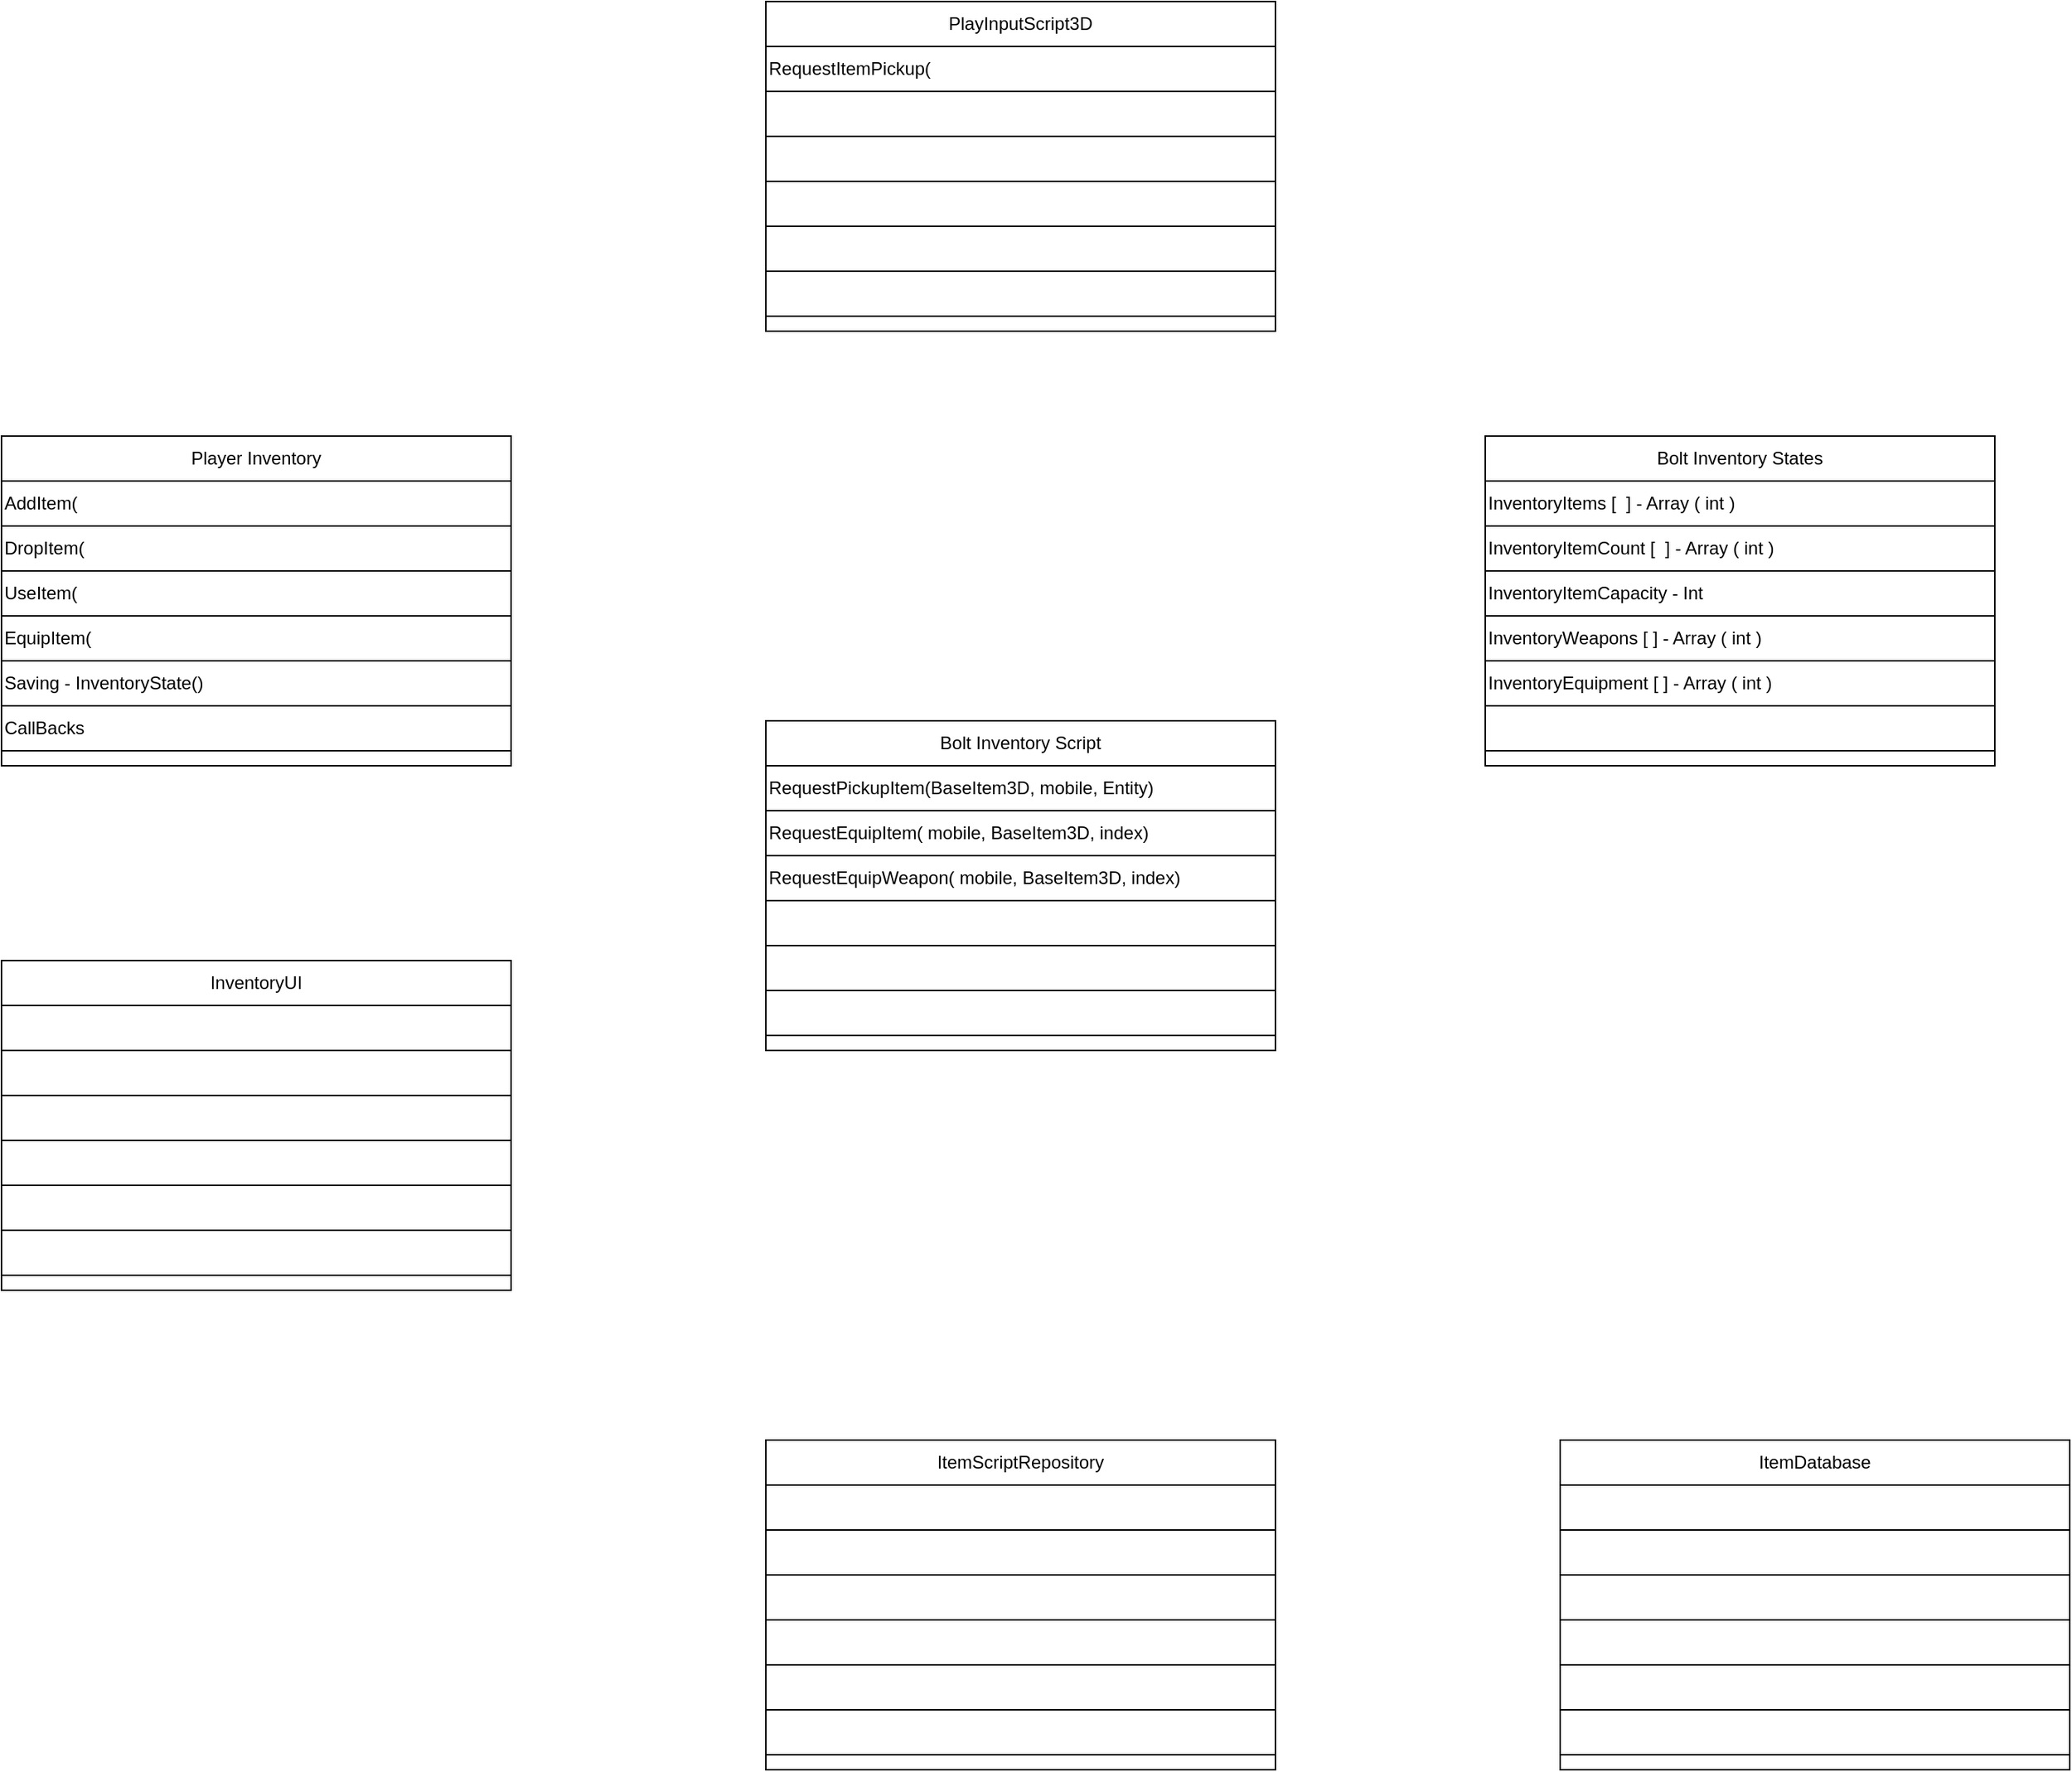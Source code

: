 <mxfile version="13.3.9" type="github">
  <diagram id="n1csDCfi8EnM-YTXpeLg" name="Page-1">
    <mxGraphModel dx="1480" dy="2028" grid="1" gridSize="10" guides="1" tooltips="1" connect="1" arrows="1" fold="1" page="1" pageScale="1" pageWidth="850" pageHeight="1100" math="0" shadow="0">
      <root>
        <mxCell id="0" />
        <mxCell id="1" parent="0" />
        <mxCell id="T52fhXwFiEbYfdr09F9V-1" value="" style="rounded=0;whiteSpace=wrap;html=1;" vertex="1" parent="1">
          <mxGeometry x="1040" y="50" width="340" height="220" as="geometry" />
        </mxCell>
        <mxCell id="T52fhXwFiEbYfdr09F9V-2" value="Bolt Inventory States" style="rounded=0;whiteSpace=wrap;html=1;" vertex="1" parent="1">
          <mxGeometry x="1040" y="50" width="340" height="30" as="geometry" />
        </mxCell>
        <mxCell id="T52fhXwFiEbYfdr09F9V-3" value="InventoryItems [&amp;nbsp; ] - Array ( int )" style="rounded=0;whiteSpace=wrap;html=1;align=left;" vertex="1" parent="1">
          <mxGeometry x="1040" y="80" width="340" height="30" as="geometry" />
        </mxCell>
        <mxCell id="T52fhXwFiEbYfdr09F9V-4" value="InventoryItemCount [&amp;nbsp; ] - Array ( int )" style="rounded=0;whiteSpace=wrap;html=1;align=left;" vertex="1" parent="1">
          <mxGeometry x="1040" y="110" width="340" height="30" as="geometry" />
        </mxCell>
        <mxCell id="T52fhXwFiEbYfdr09F9V-5" value="InventoryItemCapacity - Int" style="rounded=0;whiteSpace=wrap;html=1;align=left;" vertex="1" parent="1">
          <mxGeometry x="1040" y="140" width="340" height="30" as="geometry" />
        </mxCell>
        <mxCell id="T52fhXwFiEbYfdr09F9V-6" value="InventoryWeapons [ ] - Array ( int )" style="rounded=0;whiteSpace=wrap;html=1;align=left;" vertex="1" parent="1">
          <mxGeometry x="1040" y="170" width="340" height="30" as="geometry" />
        </mxCell>
        <mxCell id="T52fhXwFiEbYfdr09F9V-7" value="InventoryEquipment [ ] - Array ( int )" style="rounded=0;whiteSpace=wrap;html=1;align=left;" vertex="1" parent="1">
          <mxGeometry x="1040" y="200" width="340" height="30" as="geometry" />
        </mxCell>
        <mxCell id="T52fhXwFiEbYfdr09F9V-8" value="" style="rounded=0;whiteSpace=wrap;html=1;align=left;" vertex="1" parent="1">
          <mxGeometry x="1040" y="230" width="340" height="30" as="geometry" />
        </mxCell>
        <mxCell id="T52fhXwFiEbYfdr09F9V-9" value="" style="rounded=0;whiteSpace=wrap;html=1;" vertex="1" parent="1">
          <mxGeometry x="50" y="50" width="340" height="220" as="geometry" />
        </mxCell>
        <mxCell id="T52fhXwFiEbYfdr09F9V-10" value="Player Inventory" style="rounded=0;whiteSpace=wrap;html=1;" vertex="1" parent="1">
          <mxGeometry x="50" y="50" width="340" height="30" as="geometry" />
        </mxCell>
        <mxCell id="T52fhXwFiEbYfdr09F9V-11" value="AddItem(" style="rounded=0;whiteSpace=wrap;html=1;align=left;verticalAlign=middle;" vertex="1" parent="1">
          <mxGeometry x="50" y="80" width="340" height="30" as="geometry" />
        </mxCell>
        <mxCell id="T52fhXwFiEbYfdr09F9V-12" value="DropItem(" style="rounded=0;whiteSpace=wrap;html=1;align=left;verticalAlign=middle;" vertex="1" parent="1">
          <mxGeometry x="50" y="110" width="340" height="30" as="geometry" />
        </mxCell>
        <mxCell id="T52fhXwFiEbYfdr09F9V-13" value="UseItem(" style="rounded=0;whiteSpace=wrap;html=1;align=left;verticalAlign=middle;" vertex="1" parent="1">
          <mxGeometry x="50" y="140" width="340" height="30" as="geometry" />
        </mxCell>
        <mxCell id="T52fhXwFiEbYfdr09F9V-14" value="EquipItem(" style="rounded=0;whiteSpace=wrap;html=1;align=left;verticalAlign=middle;" vertex="1" parent="1">
          <mxGeometry x="50" y="170" width="340" height="30" as="geometry" />
        </mxCell>
        <mxCell id="T52fhXwFiEbYfdr09F9V-15" value="Saving - InventoryState()" style="rounded=0;whiteSpace=wrap;html=1;align=left;verticalAlign=middle;" vertex="1" parent="1">
          <mxGeometry x="50" y="200" width="340" height="30" as="geometry" />
        </mxCell>
        <mxCell id="T52fhXwFiEbYfdr09F9V-16" value="CallBacks" style="rounded=0;whiteSpace=wrap;html=1;align=left;verticalAlign=middle;" vertex="1" parent="1">
          <mxGeometry x="50" y="230" width="340" height="30" as="geometry" />
        </mxCell>
        <mxCell id="T52fhXwFiEbYfdr09F9V-17" value="" style="rounded=0;whiteSpace=wrap;html=1;" vertex="1" parent="1">
          <mxGeometry x="50" y="400" width="340" height="220" as="geometry" />
        </mxCell>
        <mxCell id="T52fhXwFiEbYfdr09F9V-18" value="InventoryUI" style="rounded=0;whiteSpace=wrap;html=1;" vertex="1" parent="1">
          <mxGeometry x="50" y="400" width="340" height="30" as="geometry" />
        </mxCell>
        <mxCell id="T52fhXwFiEbYfdr09F9V-19" value="" style="rounded=0;whiteSpace=wrap;html=1;" vertex="1" parent="1">
          <mxGeometry x="50" y="430" width="340" height="30" as="geometry" />
        </mxCell>
        <mxCell id="T52fhXwFiEbYfdr09F9V-20" value="" style="rounded=0;whiteSpace=wrap;html=1;" vertex="1" parent="1">
          <mxGeometry x="50" y="460" width="340" height="30" as="geometry" />
        </mxCell>
        <mxCell id="T52fhXwFiEbYfdr09F9V-21" value="" style="rounded=0;whiteSpace=wrap;html=1;" vertex="1" parent="1">
          <mxGeometry x="50" y="490" width="340" height="30" as="geometry" />
        </mxCell>
        <mxCell id="T52fhXwFiEbYfdr09F9V-22" value="" style="rounded=0;whiteSpace=wrap;html=1;" vertex="1" parent="1">
          <mxGeometry x="50" y="520" width="340" height="30" as="geometry" />
        </mxCell>
        <mxCell id="T52fhXwFiEbYfdr09F9V-23" value="" style="rounded=0;whiteSpace=wrap;html=1;" vertex="1" parent="1">
          <mxGeometry x="50" y="550" width="340" height="30" as="geometry" />
        </mxCell>
        <mxCell id="T52fhXwFiEbYfdr09F9V-24" value="" style="rounded=0;whiteSpace=wrap;html=1;" vertex="1" parent="1">
          <mxGeometry x="50" y="580" width="340" height="30" as="geometry" />
        </mxCell>
        <mxCell id="T52fhXwFiEbYfdr09F9V-25" value="" style="rounded=0;whiteSpace=wrap;html=1;" vertex="1" parent="1">
          <mxGeometry x="560" y="240" width="340" height="220" as="geometry" />
        </mxCell>
        <mxCell id="T52fhXwFiEbYfdr09F9V-26" value="Bolt Inventory Script" style="rounded=0;whiteSpace=wrap;html=1;" vertex="1" parent="1">
          <mxGeometry x="560" y="240" width="340" height="30" as="geometry" />
        </mxCell>
        <mxCell id="T52fhXwFiEbYfdr09F9V-27" value="RequestPickupItem(BaseItem3D, mobile, Entity) " style="rounded=0;whiteSpace=wrap;html=1;align=left;" vertex="1" parent="1">
          <mxGeometry x="560" y="270" width="340" height="30" as="geometry" />
        </mxCell>
        <mxCell id="T52fhXwFiEbYfdr09F9V-28" value="RequestEquipItem( mobile, BaseItem3D, index)" style="rounded=0;whiteSpace=wrap;html=1;align=left;" vertex="1" parent="1">
          <mxGeometry x="560" y="300" width="340" height="30" as="geometry" />
        </mxCell>
        <mxCell id="T52fhXwFiEbYfdr09F9V-29" value="RequestEquipWeapon( mobile, BaseItem3D, index)" style="rounded=0;whiteSpace=wrap;html=1;align=left;" vertex="1" parent="1">
          <mxGeometry x="560" y="330" width="340" height="30" as="geometry" />
        </mxCell>
        <mxCell id="T52fhXwFiEbYfdr09F9V-30" value="" style="rounded=0;whiteSpace=wrap;html=1;align=left;" vertex="1" parent="1">
          <mxGeometry x="560" y="360" width="340" height="30" as="geometry" />
        </mxCell>
        <mxCell id="T52fhXwFiEbYfdr09F9V-31" value="" style="rounded=0;whiteSpace=wrap;html=1;align=left;" vertex="1" parent="1">
          <mxGeometry x="560" y="390" width="340" height="30" as="geometry" />
        </mxCell>
        <mxCell id="T52fhXwFiEbYfdr09F9V-32" value="" style="rounded=0;whiteSpace=wrap;html=1;align=left;" vertex="1" parent="1">
          <mxGeometry x="560" y="420" width="340" height="30" as="geometry" />
        </mxCell>
        <mxCell id="T52fhXwFiEbYfdr09F9V-33" value="" style="rounded=0;whiteSpace=wrap;html=1;" vertex="1" parent="1">
          <mxGeometry x="1090" y="720" width="340" height="220" as="geometry" />
        </mxCell>
        <mxCell id="T52fhXwFiEbYfdr09F9V-34" value="ItemDatabase" style="rounded=0;whiteSpace=wrap;html=1;" vertex="1" parent="1">
          <mxGeometry x="1090" y="720" width="340" height="30" as="geometry" />
        </mxCell>
        <mxCell id="T52fhXwFiEbYfdr09F9V-35" value="" style="rounded=0;whiteSpace=wrap;html=1;" vertex="1" parent="1">
          <mxGeometry x="1090" y="750" width="340" height="30" as="geometry" />
        </mxCell>
        <mxCell id="T52fhXwFiEbYfdr09F9V-36" value="" style="rounded=0;whiteSpace=wrap;html=1;" vertex="1" parent="1">
          <mxGeometry x="1090" y="780" width="340" height="30" as="geometry" />
        </mxCell>
        <mxCell id="T52fhXwFiEbYfdr09F9V-37" value="" style="rounded=0;whiteSpace=wrap;html=1;" vertex="1" parent="1">
          <mxGeometry x="1090" y="810" width="340" height="30" as="geometry" />
        </mxCell>
        <mxCell id="T52fhXwFiEbYfdr09F9V-38" value="" style="rounded=0;whiteSpace=wrap;html=1;" vertex="1" parent="1">
          <mxGeometry x="1090" y="840" width="340" height="30" as="geometry" />
        </mxCell>
        <mxCell id="T52fhXwFiEbYfdr09F9V-39" value="" style="rounded=0;whiteSpace=wrap;html=1;" vertex="1" parent="1">
          <mxGeometry x="1090" y="870" width="340" height="30" as="geometry" />
        </mxCell>
        <mxCell id="T52fhXwFiEbYfdr09F9V-40" value="" style="rounded=0;whiteSpace=wrap;html=1;" vertex="1" parent="1">
          <mxGeometry x="1090" y="900" width="340" height="30" as="geometry" />
        </mxCell>
        <mxCell id="T52fhXwFiEbYfdr09F9V-41" value="" style="rounded=0;whiteSpace=wrap;html=1;" vertex="1" parent="1">
          <mxGeometry x="560" y="720" width="340" height="220" as="geometry" />
        </mxCell>
        <mxCell id="T52fhXwFiEbYfdr09F9V-42" value="ItemScriptRepository" style="rounded=0;whiteSpace=wrap;html=1;" vertex="1" parent="1">
          <mxGeometry x="560" y="720" width="340" height="30" as="geometry" />
        </mxCell>
        <mxCell id="T52fhXwFiEbYfdr09F9V-43" value="" style="rounded=0;whiteSpace=wrap;html=1;" vertex="1" parent="1">
          <mxGeometry x="560" y="750" width="340" height="30" as="geometry" />
        </mxCell>
        <mxCell id="T52fhXwFiEbYfdr09F9V-44" value="" style="rounded=0;whiteSpace=wrap;html=1;" vertex="1" parent="1">
          <mxGeometry x="560" y="780" width="340" height="30" as="geometry" />
        </mxCell>
        <mxCell id="T52fhXwFiEbYfdr09F9V-45" value="" style="rounded=0;whiteSpace=wrap;html=1;" vertex="1" parent="1">
          <mxGeometry x="560" y="810" width="340" height="30" as="geometry" />
        </mxCell>
        <mxCell id="T52fhXwFiEbYfdr09F9V-46" value="" style="rounded=0;whiteSpace=wrap;html=1;" vertex="1" parent="1">
          <mxGeometry x="560" y="840" width="340" height="30" as="geometry" />
        </mxCell>
        <mxCell id="T52fhXwFiEbYfdr09F9V-47" value="" style="rounded=0;whiteSpace=wrap;html=1;" vertex="1" parent="1">
          <mxGeometry x="560" y="870" width="340" height="30" as="geometry" />
        </mxCell>
        <mxCell id="T52fhXwFiEbYfdr09F9V-48" value="" style="rounded=0;whiteSpace=wrap;html=1;" vertex="1" parent="1">
          <mxGeometry x="560" y="900" width="340" height="30" as="geometry" />
        </mxCell>
        <mxCell id="T52fhXwFiEbYfdr09F9V-49" value="" style="rounded=0;whiteSpace=wrap;html=1;" vertex="1" parent="1">
          <mxGeometry x="560" y="-240" width="340" height="220" as="geometry" />
        </mxCell>
        <mxCell id="T52fhXwFiEbYfdr09F9V-50" value="PlayInputScript3D" style="rounded=0;whiteSpace=wrap;html=1;" vertex="1" parent="1">
          <mxGeometry x="560" y="-240" width="340" height="30" as="geometry" />
        </mxCell>
        <mxCell id="T52fhXwFiEbYfdr09F9V-51" value="RequestItemPickup(" style="rounded=0;whiteSpace=wrap;html=1;align=left;verticalAlign=middle;" vertex="1" parent="1">
          <mxGeometry x="560" y="-210" width="340" height="30" as="geometry" />
        </mxCell>
        <mxCell id="T52fhXwFiEbYfdr09F9V-52" value="" style="rounded=0;whiteSpace=wrap;html=1;align=left;verticalAlign=middle;" vertex="1" parent="1">
          <mxGeometry x="560" y="-180" width="340" height="30" as="geometry" />
        </mxCell>
        <mxCell id="T52fhXwFiEbYfdr09F9V-53" value="" style="rounded=0;whiteSpace=wrap;html=1;align=left;verticalAlign=middle;" vertex="1" parent="1">
          <mxGeometry x="560" y="-150" width="340" height="30" as="geometry" />
        </mxCell>
        <mxCell id="T52fhXwFiEbYfdr09F9V-54" value="" style="rounded=0;whiteSpace=wrap;html=1;align=left;verticalAlign=middle;" vertex="1" parent="1">
          <mxGeometry x="560" y="-120" width="340" height="30" as="geometry" />
        </mxCell>
        <mxCell id="T52fhXwFiEbYfdr09F9V-55" value="" style="rounded=0;whiteSpace=wrap;html=1;align=left;verticalAlign=middle;" vertex="1" parent="1">
          <mxGeometry x="560" y="-90" width="340" height="30" as="geometry" />
        </mxCell>
        <mxCell id="T52fhXwFiEbYfdr09F9V-56" value="" style="rounded=0;whiteSpace=wrap;html=1;align=left;verticalAlign=middle;" vertex="1" parent="1">
          <mxGeometry x="560" y="-60" width="340" height="30" as="geometry" />
        </mxCell>
      </root>
    </mxGraphModel>
  </diagram>
</mxfile>
